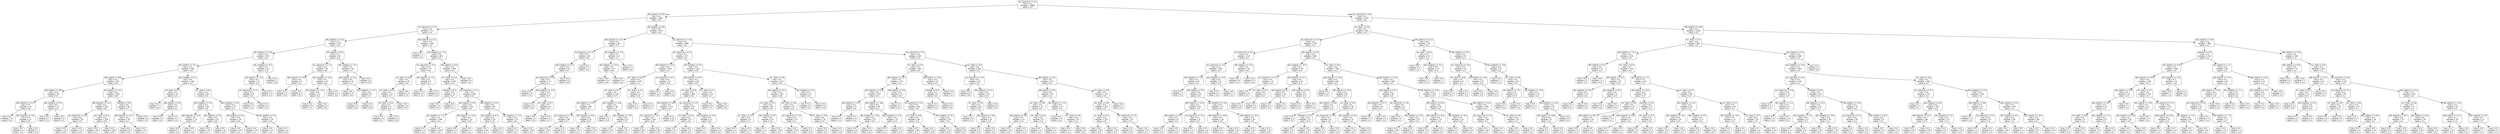digraph Tree {
node [shape=box, style="rounded", color="black", fontname=helvetica] ;
edge [fontname=helvetica] ;
0 [label="$n_{sersic}$ <= 3.1\nmse = 0.1\nsamples = 3088\nvalue = 0.4"] ;
1 [label="$M_{stel}$ <= 9.6\nmse = 0.0\nsamples = 1631\nvalue = 0.6"] ;
0 -> 1 [labeldistance=2.5, labelangle=45, headlabel="True"] ;
2 [label="$n_{sersic}$ <= 1.6\nmse = 0.0\nsamples = 717\nvalue = 0.5"] ;
1 -> 2 ;
3 [label="$M_{halo}$ <= 13.3\nmse = 0.0\nsamples = 457\nvalue = 0.6"] ;
2 -> 3 ;
4 [label="$M_{halo}$ <= 12.8\nmse = 0.0\nsamples = 415\nvalue = 0.6"] ;
3 -> 4 ;
5 [label="$D_{skel}$ <= -0.1\nmse = 0.0\nsamples = 396\nvalue = 0.6"] ;
4 -> 5 ;
6 [label="$M_{stel}$ <= 8.8\nmse = 0.0\nsamples = 287\nvalue = 0.6"] ;
5 -> 6 ;
7 [label="$M_{stel}$ <= 8.8\nmse = 0.0\nsamples = 28\nvalue = 0.5"] ;
6 -> 7 ;
8 [label="$M_{halo}$ <= 11.2\nmse = 0.0\nsamples = 16\nvalue = 0.6"] ;
7 -> 8 ;
9 [label="mse = 0.0\nsamples = 5\nvalue = 0.6"] ;
8 -> 9 ;
10 [label="$D_{node}$ <= -0.2\nmse = 0.0\nsamples = 11\nvalue = 0.5"] ;
8 -> 10 ;
11 [label="mse = 0.0\nsamples = 6\nvalue = 0.6"] ;
10 -> 11 ;
12 [label="mse = 0.0\nsamples = 5\nvalue = 0.4"] ;
10 -> 12 ;
13 [label="$D_{node}$ <= 0.1\nmse = 0.0\nsamples = 12\nvalue = 0.4"] ;
7 -> 13 ;
14 [label="mse = 0.0\nsamples = 7\nvalue = 0.5"] ;
13 -> 14 ;
15 [label="mse = 0.0\nsamples = 5\nvalue = 0.3"] ;
13 -> 15 ;
16 [label="$D_{skel}$ <= -0.2\nmse = 0.0\nsamples = 259\nvalue = 0.6"] ;
6 -> 16 ;
17 [label="$M_{halo}$ <= 11.3\nmse = 0.0\nsamples = 233\nvalue = 0.6"] ;
16 -> 17 ;
18 [label="$n_{sersic}$ <= 0.9\nmse = 0.0\nsamples = 24\nvalue = 0.7"] ;
17 -> 18 ;
19 [label="mse = 0.0\nsamples = 10\nvalue = 0.8"] ;
18 -> 19 ;
20 [label="mse = 0.0\nsamples = 14\nvalue = 0.6"] ;
18 -> 20 ;
21 [label="Inc. (b/a) <= 0.4\nmse = 0.0\nsamples = 209\nvalue = 0.6"] ;
17 -> 21 ;
22 [label="mse = 0.0\nsamples = 40\nvalue = 0.7"] ;
21 -> 22 ;
23 [label="mse = 0.0\nsamples = 169\nvalue = 0.6"] ;
21 -> 23 ;
24 [label="Cen/Sat <= 0.5\nmse = 0.0\nsamples = 26\nvalue = 0.7"] ;
16 -> 24 ;
25 [label="$M_{halo}$ <= 11.3\nmse = 0.0\nsamples = 20\nvalue = 0.7"] ;
24 -> 25 ;
26 [label="mse = 0.0\nsamples = 6\nvalue = 0.8"] ;
25 -> 26 ;
27 [label="mse = 0.0\nsamples = 14\nvalue = 0.7"] ;
25 -> 27 ;
28 [label="mse = 0.0\nsamples = 6\nvalue = 0.5"] ;
24 -> 28 ;
29 [label="$D_{node}$ <= 0.1\nmse = 0.0\nsamples = 109\nvalue = 0.5"] ;
5 -> 29 ;
30 [label="Inc. (b/a) <= 0.7\nmse = 0.0\nsamples = 16\nvalue = 0.4"] ;
29 -> 30 ;
31 [label="mse = 0.0\nsamples = 7\nvalue = 0.6"] ;
30 -> 31 ;
32 [label="$M_{stel}$ <= 9.3\nmse = 0.0\nsamples = 9\nvalue = 0.3"] ;
30 -> 32 ;
33 [label="mse = 0.0\nsamples = 5\nvalue = 0.3"] ;
32 -> 33 ;
34 [label="mse = 0.0\nsamples = 4\nvalue = 0.4"] ;
32 -> 34 ;
35 [label="Inc. (b/a) <= 0.6\nmse = 0.0\nsamples = 93\nvalue = 0.6"] ;
29 -> 35 ;
36 [label="$D_{node}$ <= 0.3\nmse = 0.0\nsamples = 46\nvalue = 0.6"] ;
35 -> 36 ;
37 [label="$M_{halo}$ <= 11.4\nmse = 0.0\nsamples = 14\nvalue = 0.5"] ;
36 -> 37 ;
38 [label="mse = 0.0\nsamples = 7\nvalue = 0.5"] ;
37 -> 38 ;
39 [label="mse = 0.0\nsamples = 7\nvalue = 0.6"] ;
37 -> 39 ;
40 [label="$D_{skel}$ <= 0.4\nmse = 0.0\nsamples = 32\nvalue = 0.6"] ;
36 -> 40 ;
41 [label="mse = 0.0\nsamples = 24\nvalue = 0.7"] ;
40 -> 41 ;
42 [label="mse = 0.0\nsamples = 8\nvalue = 0.5"] ;
40 -> 42 ;
43 [label="$D_{node}$ <= 0.4\nmse = 0.0\nsamples = 47\nvalue = 0.5"] ;
35 -> 43 ;
44 [label="$M_{stel}$ <= 9.2\nmse = 0.0\nsamples = 29\nvalue = 0.6"] ;
43 -> 44 ;
45 [label="mse = 0.0\nsamples = 14\nvalue = 0.5"] ;
44 -> 45 ;
46 [label="mse = 0.0\nsamples = 15\nvalue = 0.7"] ;
44 -> 46 ;
47 [label="$D_{skel}$ <= 0.4\nmse = 0.0\nsamples = 18\nvalue = 0.4"] ;
43 -> 47 ;
48 [label="mse = 0.0\nsamples = 14\nvalue = 0.4"] ;
47 -> 48 ;
49 [label="mse = 0.0\nsamples = 4\nvalue = 0.6"] ;
47 -> 49 ;
50 [label="$D_{node}$ <= -0.1\nmse = 0.0\nsamples = 19\nvalue = 0.5"] ;
4 -> 50 ;
51 [label="$D_{skel}$ <= -0.9\nmse = 0.0\nsamples = 12\nvalue = 0.4"] ;
50 -> 51 ;
52 [label="$n_{sersic}$ <= 1.2\nmse = 0.0\nsamples = 8\nvalue = 0.4"] ;
51 -> 52 ;
53 [label="mse = 0.0\nsamples = 4\nvalue = 0.4"] ;
52 -> 53 ;
54 [label="mse = 0.1\nsamples = 4\nvalue = 0.5"] ;
52 -> 54 ;
55 [label="mse = 0.0\nsamples = 4\nvalue = 0.3"] ;
51 -> 55 ;
56 [label="mse = 0.1\nsamples = 7\nvalue = 0.6"] ;
50 -> 56 ;
57 [label="$M_{stel}$ <= 9.3\nmse = 0.0\nsamples = 42\nvalue = 0.6"] ;
3 -> 57 ;
58 [label="$n_{sersic}$ <= 1.2\nmse = 0.0\nsamples = 24\nvalue = 0.6"] ;
57 -> 58 ;
59 [label="$M_{halo}$ <= 13.9\nmse = 0.0\nsamples = 9\nvalue = 0.5"] ;
58 -> 59 ;
60 [label="mse = 0.0\nsamples = 4\nvalue = 0.6"] ;
59 -> 60 ;
61 [label="mse = 0.0\nsamples = 5\nvalue = 0.4"] ;
59 -> 61 ;
62 [label="$D_{node}$ <= -0.3\nmse = 0.0\nsamples = 15\nvalue = 0.6"] ;
58 -> 62 ;
63 [label="$D_{skel}$ <= -1.0\nmse = 0.0\nsamples = 11\nvalue = 0.6"] ;
62 -> 63 ;
64 [label="mse = 0.0\nsamples = 6\nvalue = 0.7"] ;
63 -> 64 ;
65 [label="mse = 0.0\nsamples = 5\nvalue = 0.6"] ;
63 -> 65 ;
66 [label="mse = 0.0\nsamples = 4\nvalue = 0.6"] ;
62 -> 66 ;
67 [label="$D_{node}$ <= -0.1\nmse = 0.0\nsamples = 18\nvalue = 0.7"] ;
57 -> 67 ;
68 [label="$M_{stel}$ <= 9.4\nmse = 0.0\nsamples = 14\nvalue = 0.7"] ;
67 -> 68 ;
69 [label="mse = 0.0\nsamples = 5\nvalue = 0.8"] ;
68 -> 69 ;
70 [label="$D_{node}$ <= -0.7\nmse = 0.0\nsamples = 9\nvalue = 0.7"] ;
68 -> 70 ;
71 [label="mse = 0.0\nsamples = 4\nvalue = 0.8"] ;
70 -> 71 ;
72 [label="mse = 0.0\nsamples = 5\nvalue = 0.6"] ;
70 -> 72 ;
73 [label="mse = 0.0\nsamples = 4\nvalue = 0.8"] ;
67 -> 73 ;
74 [label="$M_{halo}$ <= 11.2\nmse = 0.0\nsamples = 260\nvalue = 0.5"] ;
2 -> 74 ;
75 [label="mse = 0.1\nsamples = 7\nvalue = 0.7"] ;
74 -> 75 ;
76 [label="$D_{node}$ <= -1.0\nmse = 0.0\nsamples = 253\nvalue = 0.5"] ;
74 -> 76 ;
77 [label="$n_{sersic}$ <= 2.4\nmse = 0.0\nsamples = 27\nvalue = 0.6"] ;
76 -> 77 ;
78 [label="Inc. (b/a) <= 0.8\nmse = 0.0\nsamples = 18\nvalue = 0.6"] ;
77 -> 78 ;
79 [label="Inc. (b/a) <= 0.6\nmse = 0.0\nsamples = 14\nvalue = 0.7"] ;
78 -> 79 ;
80 [label="Inc. (b/a) <= 0.6\nmse = 0.0\nsamples = 9\nvalue = 0.6"] ;
79 -> 80 ;
81 [label="mse = 0.0\nsamples = 5\nvalue = 0.7"] ;
80 -> 81 ;
82 [label="mse = 0.0\nsamples = 4\nvalue = 0.6"] ;
80 -> 82 ;
83 [label="mse = 0.0\nsamples = 5\nvalue = 0.8"] ;
79 -> 83 ;
84 [label="mse = 0.0\nsamples = 4\nvalue = 0.5"] ;
78 -> 84 ;
85 [label="$D_{skel}$ <= -1.5\nmse = 0.0\nsamples = 9\nvalue = 0.5"] ;
77 -> 85 ;
86 [label="mse = 0.0\nsamples = 4\nvalue = 0.4"] ;
85 -> 86 ;
87 [label="mse = 0.0\nsamples = 5\nvalue = 0.5"] ;
85 -> 87 ;
88 [label="$M_{stel}$ <= 9.6\nmse = 0.0\nsamples = 226\nvalue = 0.4"] ;
76 -> 88 ;
89 [label="Inc. (b/a) <= 0.4\nmse = 0.0\nsamples = 220\nvalue = 0.4"] ;
88 -> 89 ;
90 [label="Cen/Sat <= 0.5\nmse = 0.0\nsamples = 12\nvalue = 0.7"] ;
89 -> 90 ;
91 [label="mse = 0.0\nsamples = 5\nvalue = 0.6"] ;
90 -> 91 ;
92 [label="mse = 0.0\nsamples = 7\nvalue = 0.7"] ;
90 -> 92 ;
93 [label="$n_{sersic}$ <= 2.1\nmse = 0.0\nsamples = 208\nvalue = 0.4"] ;
89 -> 93 ;
94 [label="$M_{stel}$ <= 9.5\nmse = 0.0\nsamples = 121\nvalue = 0.5"] ;
93 -> 94 ;
95 [label="$D_{skel}$ <= -1.3\nmse = 0.0\nsamples = 108\nvalue = 0.4"] ;
94 -> 95 ;
96 [label="mse = 0.1\nsamples = 5\nvalue = 0.3"] ;
95 -> 96 ;
97 [label="mse = 0.0\nsamples = 103\nvalue = 0.5"] ;
95 -> 97 ;
98 [label="$M_{halo}$ <= 11.6\nmse = 0.0\nsamples = 13\nvalue = 0.6"] ;
94 -> 98 ;
99 [label="mse = 0.0\nsamples = 6\nvalue = 0.7"] ;
98 -> 99 ;
100 [label="mse = 0.0\nsamples = 7\nvalue = 0.5"] ;
98 -> 100 ;
101 [label="$M_{halo}$ <= 12.7\nmse = 0.0\nsamples = 87\nvalue = 0.4"] ;
93 -> 101 ;
102 [label="$D_{skel}$ <= 0.1\nmse = 0.0\nsamples = 53\nvalue = 0.4"] ;
101 -> 102 ;
103 [label="mse = 0.0\nsamples = 46\nvalue = 0.3"] ;
102 -> 103 ;
104 [label="mse = 0.0\nsamples = 7\nvalue = 0.5"] ;
102 -> 104 ;
105 [label="$D_{skel}$ <= -1.2\nmse = 0.0\nsamples = 34\nvalue = 0.4"] ;
101 -> 105 ;
106 [label="mse = 0.0\nsamples = 4\nvalue = 0.3"] ;
105 -> 106 ;
107 [label="mse = 0.0\nsamples = 30\nvalue = 0.5"] ;
105 -> 107 ;
108 [label="mse = 0.0\nsamples = 6\nvalue = 0.3"] ;
88 -> 108 ;
109 [label="$M_{stel}$ <= 9.6\nmse = 0.0\nsamples = 914\nvalue = 0.6"] ;
1 -> 109 ;
110 [label="$M_{halo}$ <= 12.4\nmse = 0.0\nsamples = 46\nvalue = 0.7"] ;
109 -> 110 ;
111 [label="$n_{sersic}$ <= 1.5\nmse = 0.0\nsamples = 29\nvalue = 0.6"] ;
110 -> 111 ;
112 [label="$D_{node}$ <= 0.3\nmse = 0.0\nsamples = 22\nvalue = 0.7"] ;
111 -> 112 ;
113 [label="$n_{sersic}$ <= 0.9\nmse = 0.0\nsamples = 17\nvalue = 0.7"] ;
112 -> 113 ;
114 [label="mse = 0.0\nsamples = 4\nvalue = 0.4"] ;
113 -> 114 ;
115 [label="$D_{node}$ <= -0.3\nmse = 0.0\nsamples = 13\nvalue = 0.7"] ;
113 -> 115 ;
116 [label="mse = 0.0\nsamples = 4\nvalue = 0.6"] ;
115 -> 116 ;
117 [label="Inc. (b/a) <= 0.7\nmse = 0.0\nsamples = 9\nvalue = 0.7"] ;
115 -> 117 ;
118 [label="mse = 0.0\nsamples = 4\nvalue = 0.8"] ;
117 -> 118 ;
119 [label="mse = 0.0\nsamples = 5\nvalue = 0.7"] ;
117 -> 119 ;
120 [label="mse = 0.0\nsamples = 5\nvalue = 0.8"] ;
112 -> 120 ;
121 [label="mse = 0.0\nsamples = 7\nvalue = 0.5"] ;
111 -> 121 ;
122 [label="$D_{node}$ <= -0.4\nmse = 0.0\nsamples = 17\nvalue = 0.7"] ;
110 -> 122 ;
123 [label="$M_{halo}$ <= 13.4\nmse = 0.0\nsamples = 10\nvalue = 0.8"] ;
122 -> 123 ;
124 [label="mse = 0.0\nsamples = 6\nvalue = 0.8"] ;
123 -> 124 ;
125 [label="mse = 0.0\nsamples = 4\nvalue = 0.8"] ;
123 -> 125 ;
126 [label="mse = 0.1\nsamples = 7\nvalue = 0.6"] ;
122 -> 126 ;
127 [label="$n_{sersic}$ <= 1.8\nmse = 0.0\nsamples = 868\nvalue = 0.6"] ;
109 -> 127 ;
128 [label="$n_{sersic}$ <= 1.0\nmse = 0.0\nsamples = 477\nvalue = 0.6"] ;
127 -> 128 ;
129 [label="$M_{halo}$ <= 13.4\nmse = 0.0\nsamples = 145\nvalue = 0.7"] ;
128 -> 129 ;
130 [label="Inc. (b/a) <= 0.9\nmse = 0.0\nsamples = 134\nvalue = 0.7"] ;
129 -> 130 ;
131 [label="Inc. (b/a) <= 0.7\nmse = 0.0\nsamples = 125\nvalue = 0.7"] ;
130 -> 131 ;
132 [label="$D_{skel}$ <= -0.2\nmse = 0.0\nsamples = 89\nvalue = 0.7"] ;
131 -> 132 ;
133 [label="$n_{sersic}$ <= 1.0\nmse = 0.0\nsamples = 58\nvalue = 0.7"] ;
132 -> 133 ;
134 [label="mse = 0.0\nsamples = 54\nvalue = 0.7"] ;
133 -> 134 ;
135 [label="mse = 0.0\nsamples = 4\nvalue = 0.6"] ;
133 -> 135 ;
136 [label="$D_{node}$ <= 0.2\nmse = 0.0\nsamples = 31\nvalue = 0.6"] ;
132 -> 136 ;
137 [label="mse = 0.0\nsamples = 11\nvalue = 0.5"] ;
136 -> 137 ;
138 [label="mse = 0.0\nsamples = 20\nvalue = 0.7"] ;
136 -> 138 ;
139 [label="$D_{node}$ <= -0.8\nmse = 0.0\nsamples = 36\nvalue = 0.7"] ;
131 -> 139 ;
140 [label="mse = 0.0\nsamples = 5\nvalue = 0.9"] ;
139 -> 140 ;
141 [label="$D_{node}$ <= -0.0\nmse = 0.0\nsamples = 31\nvalue = 0.7"] ;
139 -> 141 ;
142 [label="mse = 0.0\nsamples = 10\nvalue = 0.7"] ;
141 -> 142 ;
143 [label="mse = 0.0\nsamples = 21\nvalue = 0.7"] ;
141 -> 143 ;
144 [label="Inc. (b/a) <= 1.0\nmse = 0.0\nsamples = 9\nvalue = 0.5"] ;
130 -> 144 ;
145 [label="mse = 0.0\nsamples = 5\nvalue = 0.4"] ;
144 -> 145 ;
146 [label="mse = 0.0\nsamples = 4\nvalue = 0.7"] ;
144 -> 146 ;
147 [label="$n_{sersic}$ <= 0.7\nmse = 0.0\nsamples = 11\nvalue = 0.8"] ;
129 -> 147 ;
148 [label="mse = 0.0\nsamples = 4\nvalue = 0.9"] ;
147 -> 148 ;
149 [label="mse = 0.0\nsamples = 7\nvalue = 0.8"] ;
147 -> 149 ;
150 [label="$D_{node}$ <= 0.2\nmse = 0.0\nsamples = 332\nvalue = 0.6"] ;
128 -> 150 ;
151 [label="$M_{stel}$ <= 10.7\nmse = 0.0\nsamples = 215\nvalue = 0.6"] ;
150 -> 151 ;
152 [label="Inc. (b/a) <= 0.8\nmse = 0.0\nsamples = 205\nvalue = 0.6"] ;
151 -> 152 ;
153 [label="$M_{halo}$ <= 14.0\nmse = 0.0\nsamples = 173\nvalue = 0.6"] ;
152 -> 153 ;
154 [label="$n_{sersic}$ <= 1.5\nmse = 0.0\nsamples = 163\nvalue = 0.6"] ;
153 -> 154 ;
155 [label="mse = 0.0\nsamples = 98\nvalue = 0.6"] ;
154 -> 155 ;
156 [label="mse = 0.0\nsamples = 65\nvalue = 0.6"] ;
154 -> 156 ;
157 [label="mse = 0.0\nsamples = 10\nvalue = 0.8"] ;
153 -> 157 ;
158 [label="$n_{sersic}$ <= 1.5\nmse = 0.0\nsamples = 32\nvalue = 0.5"] ;
152 -> 158 ;
159 [label="Inc. (b/a) <= 0.9\nmse = 0.0\nsamples = 21\nvalue = 0.5"] ;
158 -> 159 ;
160 [label="mse = 0.0\nsamples = 17\nvalue = 0.5"] ;
159 -> 160 ;
161 [label="mse = 0.0\nsamples = 4\nvalue = 0.4"] ;
159 -> 161 ;
162 [label="$D_{node}$ <= -0.0\nmse = 0.0\nsamples = 11\nvalue = 0.6"] ;
158 -> 162 ;
163 [label="mse = 0.0\nsamples = 7\nvalue = 0.5"] ;
162 -> 163 ;
164 [label="mse = 0.0\nsamples = 4\nvalue = 0.8"] ;
162 -> 164 ;
165 [label="Inc. (b/a) <= 0.7\nmse = 0.0\nsamples = 10\nvalue = 0.7"] ;
151 -> 165 ;
166 [label="mse = 0.0\nsamples = 6\nvalue = 0.7"] ;
165 -> 166 ;
167 [label="mse = 0.0\nsamples = 4\nvalue = 0.8"] ;
165 -> 167 ;
168 [label="Inc. (b/a) <= 0.9\nmse = 0.0\nsamples = 117\nvalue = 0.6"] ;
150 -> 168 ;
169 [label="$M_{stel}$ <= 10.1\nmse = 0.0\nsamples = 107\nvalue = 0.6"] ;
168 -> 169 ;
170 [label="Inc. (b/a) <= 0.3\nmse = 0.0\nsamples = 60\nvalue = 0.6"] ;
169 -> 170 ;
171 [label="Inc. (b/a) <= 0.3\nmse = 0.0\nsamples = 8\nvalue = 0.7"] ;
170 -> 171 ;
172 [label="mse = 0.0\nsamples = 4\nvalue = 0.7"] ;
171 -> 172 ;
173 [label="mse = 0.0\nsamples = 4\nvalue = 0.7"] ;
171 -> 173 ;
174 [label="$M_{stel}$ <= 9.7\nmse = 0.0\nsamples = 52\nvalue = 0.5"] ;
170 -> 174 ;
175 [label="mse = 0.0\nsamples = 4\nvalue = 0.7"] ;
174 -> 175 ;
176 [label="mse = 0.0\nsamples = 48\nvalue = 0.5"] ;
174 -> 176 ;
177 [label="Inc. (b/a) <= 0.8\nmse = 0.0\nsamples = 47\nvalue = 0.6"] ;
169 -> 177 ;
178 [label="$n_{sersic}$ <= 1.6\nmse = 0.0\nsamples = 37\nvalue = 0.7"] ;
177 -> 178 ;
179 [label="mse = 0.0\nsamples = 33\nvalue = 0.7"] ;
178 -> 179 ;
180 [label="mse = 0.0\nsamples = 4\nvalue = 0.5"] ;
178 -> 180 ;
181 [label="Inc. (b/a) <= 0.9\nmse = 0.0\nsamples = 10\nvalue = 0.5"] ;
177 -> 181 ;
182 [label="mse = 0.0\nsamples = 4\nvalue = 0.5"] ;
181 -> 182 ;
183 [label="mse = 0.0\nsamples = 6\nvalue = 0.6"] ;
181 -> 183 ;
184 [label="$D_{node}$ <= 0.3\nmse = 0.0\nsamples = 10\nvalue = 0.4"] ;
168 -> 184 ;
185 [label="mse = 0.0\nsamples = 4\nvalue = 0.3"] ;
184 -> 185 ;
186 [label="mse = 0.0\nsamples = 6\nvalue = 0.4"] ;
184 -> 186 ;
187 [label="$n_{sersic}$ <= 2.3\nmse = 0.0\nsamples = 391\nvalue = 0.5"] ;
127 -> 187 ;
188 [label="Inc. (b/a) <= 0.9\nmse = 0.0\nsamples = 187\nvalue = 0.5"] ;
187 -> 188 ;
189 [label="$M_{halo}$ <= 12.7\nmse = 0.0\nsamples = 172\nvalue = 0.5"] ;
188 -> 189 ;
190 [label="$M_{halo}$ <= 11.8\nmse = 0.0\nsamples = 102\nvalue = 0.5"] ;
189 -> 190 ;
191 [label="$D_{skel}$ <= -0.3\nmse = 0.0\nsamples = 8\nvalue = 0.4"] ;
190 -> 191 ;
192 [label="mse = 0.0\nsamples = 4\nvalue = 0.4"] ;
191 -> 192 ;
193 [label="mse = 0.0\nsamples = 4\nvalue = 0.4"] ;
191 -> 193 ;
194 [label="$D_{skel}$ <= -0.8\nmse = 0.0\nsamples = 94\nvalue = 0.5"] ;
190 -> 194 ;
195 [label="$D_{node}$ <= -0.6\nmse = 0.0\nsamples = 15\nvalue = 0.6"] ;
194 -> 195 ;
196 [label="mse = 0.0\nsamples = 6\nvalue = 0.6"] ;
195 -> 196 ;
197 [label="mse = 0.0\nsamples = 9\nvalue = 0.6"] ;
195 -> 197 ;
198 [label="$D_{node}$ <= -0.4\nmse = 0.0\nsamples = 79\nvalue = 0.5"] ;
194 -> 198 ;
199 [label="mse = 0.5\nsamples = 4\nvalue = 0.2"] ;
198 -> 199 ;
200 [label="mse = 0.0\nsamples = 75\nvalue = 0.5"] ;
198 -> 200 ;
201 [label="$M_{stel}$ <= 9.8\nmse = 0.0\nsamples = 70\nvalue = 0.6"] ;
189 -> 201 ;
202 [label="mse = 0.1\nsamples = 4\nvalue = 0.4"] ;
201 -> 202 ;
203 [label="$n_{sersic}$ <= 2.2\nmse = 0.0\nsamples = 66\nvalue = 0.6"] ;
201 -> 203 ;
204 [label="Inc. (b/a) <= 0.8\nmse = 0.0\nsamples = 48\nvalue = 0.6"] ;
203 -> 204 ;
205 [label="mse = 0.0\nsamples = 38\nvalue = 0.7"] ;
204 -> 205 ;
206 [label="mse = 0.0\nsamples = 10\nvalue = 0.6"] ;
204 -> 206 ;
207 [label="$D_{node}$ <= 0.1\nmse = 0.0\nsamples = 18\nvalue = 0.5"] ;
203 -> 207 ;
208 [label="mse = 0.0\nsamples = 10\nvalue = 0.6"] ;
207 -> 208 ;
209 [label="mse = 0.0\nsamples = 8\nvalue = 0.5"] ;
207 -> 209 ;
210 [label="$M_{stel}$ <= 10.2\nmse = 0.0\nsamples = 15\nvalue = 0.4"] ;
188 -> 210 ;
211 [label="Cen/Sat <= 0.5\nmse = 0.0\nsamples = 8\nvalue = 0.4"] ;
210 -> 211 ;
212 [label="mse = 0.0\nsamples = 4\nvalue = 0.3"] ;
211 -> 212 ;
213 [label="mse = 0.0\nsamples = 4\nvalue = 0.5"] ;
211 -> 213 ;
214 [label="mse = 0.0\nsamples = 7\nvalue = 0.3"] ;
210 -> 214 ;
215 [label="Inc. (b/a) <= 0.5\nmse = 0.0\nsamples = 204\nvalue = 0.5"] ;
187 -> 215 ;
216 [label="$n_{sersic}$ <= 2.5\nmse = 0.0\nsamples = 32\nvalue = 0.5"] ;
215 -> 216 ;
217 [label="mse = 0.0\nsamples = 6\nvalue = 0.6"] ;
216 -> 217 ;
218 [label="$D_{node}$ <= 0.3\nmse = 0.0\nsamples = 26\nvalue = 0.5"] ;
216 -> 218 ;
219 [label="Inc. (b/a) <= 0.5\nmse = 0.0\nsamples = 20\nvalue = 0.5"] ;
218 -> 219 ;
220 [label="mse = 0.0\nsamples = 6\nvalue = 0.5"] ;
219 -> 220 ;
221 [label="$D_{skel}$ <= -0.8\nmse = 0.0\nsamples = 14\nvalue = 0.5"] ;
219 -> 221 ;
222 [label="mse = 0.0\nsamples = 9\nvalue = 0.5"] ;
221 -> 222 ;
223 [label="mse = 0.0\nsamples = 5\nvalue = 0.5"] ;
221 -> 223 ;
224 [label="mse = 0.0\nsamples = 6\nvalue = 0.5"] ;
218 -> 224 ;
225 [label="$M_{stel}$ <= 10.1\nmse = 0.0\nsamples = 172\nvalue = 0.4"] ;
215 -> 225 ;
226 [label="$M_{stel}$ <= 9.9\nmse = 0.0\nsamples = 45\nvalue = 0.4"] ;
225 -> 226 ;
227 [label="Inc. (b/a) <= 0.8\nmse = 0.0\nsamples = 31\nvalue = 0.4"] ;
226 -> 227 ;
228 [label="$D_{skel}$ <= 0.0\nmse = 0.0\nsamples = 23\nvalue = 0.4"] ;
227 -> 228 ;
229 [label="mse = 0.0\nsamples = 19\nvalue = 0.4"] ;
228 -> 229 ;
230 [label="mse = 0.0\nsamples = 4\nvalue = 0.3"] ;
228 -> 230 ;
231 [label="Inc. (b/a) <= 0.9\nmse = 0.0\nsamples = 8\nvalue = 0.5"] ;
227 -> 231 ;
232 [label="mse = 0.0\nsamples = 4\nvalue = 0.5"] ;
231 -> 232 ;
233 [label="mse = 0.0\nsamples = 4\nvalue = 0.5"] ;
231 -> 233 ;
234 [label="$D_{skel}$ <= -1.0\nmse = 0.0\nsamples = 14\nvalue = 0.3"] ;
226 -> 234 ;
235 [label="mse = 0.0\nsamples = 4\nvalue = 0.4"] ;
234 -> 235 ;
236 [label="Inc. (b/a) <= 0.6\nmse = 0.0\nsamples = 10\nvalue = 0.3"] ;
234 -> 236 ;
237 [label="mse = 0.0\nsamples = 4\nvalue = 0.3"] ;
236 -> 237 ;
238 [label="mse = 0.0\nsamples = 6\nvalue = 0.3"] ;
236 -> 238 ;
239 [label="Inc. (b/a) <= 0.9\nmse = 0.0\nsamples = 127\nvalue = 0.5"] ;
225 -> 239 ;
240 [label="Inc. (b/a) <= 0.9\nmse = 0.0\nsamples = 120\nvalue = 0.5"] ;
239 -> 240 ;
241 [label="Inc. (b/a) <= 0.7\nmse = 0.0\nsamples = 101\nvalue = 0.5"] ;
240 -> 241 ;
242 [label="mse = 0.0\nsamples = 56\nvalue = 0.5"] ;
241 -> 242 ;
243 [label="mse = 0.0\nsamples = 45\nvalue = 0.4"] ;
241 -> 243 ;
244 [label="$n_{sersic}$ <= 2.5\nmse = 0.0\nsamples = 19\nvalue = 0.5"] ;
240 -> 244 ;
245 [label="mse = 0.0\nsamples = 6\nvalue = 0.6"] ;
244 -> 245 ;
246 [label="mse = 0.0\nsamples = 13\nvalue = 0.5"] ;
244 -> 246 ;
247 [label="mse = 0.0\nsamples = 7\nvalue = 0.3"] ;
239 -> 247 ;
248 [label="$n_{sersic}$ <= 4.5\nmse = 0.0\nsamples = 1457\nvalue = 0.3"] ;
0 -> 248 [labeldistance=2.5, labelangle=-45, headlabel="False"] ;
249 [label="Inc. (b/a) <= 0.9\nmse = 0.0\nsamples = 454\nvalue = 0.4"] ;
248 -> 249 ;
250 [label="$n_{sersic}$ <= 3.5\nmse = 0.0\nsamples = 378\nvalue = 0.4"] ;
249 -> 250 ;
251 [label="$n_{sersic}$ <= 3.5\nmse = 0.0\nsamples = 115\nvalue = 0.4"] ;
250 -> 251 ;
252 [label="$n_{sersic}$ <= 3.4\nmse = 0.0\nsamples = 105\nvalue = 0.4"] ;
251 -> 252 ;
253 [label="$D_{node}$ <= -1.2\nmse = 0.0\nsamples = 94\nvalue = 0.4"] ;
252 -> 253 ;
254 [label="mse = 0.0\nsamples = 7\nvalue = 0.3"] ;
253 -> 254 ;
255 [label="$M_{stel}$ <= 9.5\nmse = 0.0\nsamples = 87\nvalue = 0.4"] ;
253 -> 255 ;
256 [label="$M_{halo}$ <= 11.6\nmse = 0.0\nsamples = 16\nvalue = 0.5"] ;
255 -> 256 ;
257 [label="$M_{stel}$ <= 9.2\nmse = 0.0\nsamples = 8\nvalue = 0.5"] ;
256 -> 257 ;
258 [label="mse = 0.0\nsamples = 4\nvalue = 0.4"] ;
257 -> 258 ;
259 [label="mse = 0.0\nsamples = 4\nvalue = 0.5"] ;
257 -> 259 ;
260 [label="$n_{sersic}$ <= 3.3\nmse = 0.0\nsamples = 8\nvalue = 0.5"] ;
256 -> 260 ;
261 [label="mse = 0.0\nsamples = 4\nvalue = 0.5"] ;
260 -> 261 ;
262 [label="mse = 0.0\nsamples = 4\nvalue = 0.6"] ;
260 -> 262 ;
263 [label="$D_{node}$ <= -0.6\nmse = 0.0\nsamples = 71\nvalue = 0.4"] ;
255 -> 263 ;
264 [label="$M_{halo}$ <= 13.0\nmse = 0.0\nsamples = 16\nvalue = 0.5"] ;
263 -> 264 ;
265 [label="mse = 0.0\nsamples = 6\nvalue = 0.4"] ;
264 -> 265 ;
266 [label="mse = 0.0\nsamples = 10\nvalue = 0.5"] ;
264 -> 266 ;
267 [label="$M_{halo}$ <= 12.4\nmse = 0.0\nsamples = 55\nvalue = 0.4"] ;
263 -> 267 ;
268 [label="mse = 0.0\nsamples = 24\nvalue = 0.3"] ;
267 -> 268 ;
269 [label="mse = 0.0\nsamples = 31\nvalue = 0.4"] ;
267 -> 269 ;
270 [label="$D_{node}$ <= -0.3\nmse = 0.0\nsamples = 11\nvalue = 0.3"] ;
252 -> 270 ;
271 [label="mse = 0.0\nsamples = 4\nvalue = 0.4"] ;
270 -> 271 ;
272 [label="mse = 0.0\nsamples = 7\nvalue = 0.3"] ;
270 -> 272 ;
273 [label="$M_{halo}$ <= 12.4\nmse = 0.0\nsamples = 10\nvalue = 0.5"] ;
251 -> 273 ;
274 [label="mse = 0.0\nsamples = 6\nvalue = 0.5"] ;
273 -> 274 ;
275 [label="mse = 0.0\nsamples = 4\nvalue = 0.6"] ;
273 -> 275 ;
276 [label="$M_{stel}$ <= 9.6\nmse = 0.0\nsamples = 263\nvalue = 0.4"] ;
250 -> 276 ;
277 [label="$D_{node}$ <= -0.5\nmse = 0.0\nsamples = 34\nvalue = 0.5"] ;
276 -> 277 ;
278 [label="$n_{sersic}$ <= 3.7\nmse = 0.0\nsamples = 13\nvalue = 0.6"] ;
277 -> 278 ;
279 [label="mse = 0.0\nsamples = 4\nvalue = 0.5"] ;
278 -> 279 ;
280 [label="Inc. (b/a) <= 0.7\nmse = 0.0\nsamples = 9\nvalue = 0.7"] ;
278 -> 280 ;
281 [label="mse = 0.0\nsamples = 4\nvalue = 0.8"] ;
280 -> 281 ;
282 [label="mse = 0.0\nsamples = 5\nvalue = 0.5"] ;
280 -> 282 ;
283 [label="$M_{halo}$ <= 11.7\nmse = 0.0\nsamples = 21\nvalue = 0.4"] ;
277 -> 283 ;
284 [label="$M_{stel}$ <= 9.1\nmse = 0.0\nsamples = 10\nvalue = 0.3"] ;
283 -> 284 ;
285 [label="mse = 0.0\nsamples = 5\nvalue = 0.3"] ;
284 -> 285 ;
286 [label="mse = 0.0\nsamples = 5\nvalue = 0.4"] ;
284 -> 286 ;
287 [label="$M_{stel}$ <= 9.3\nmse = 0.0\nsamples = 11\nvalue = 0.5"] ;
283 -> 287 ;
288 [label="mse = 0.0\nsamples = 4\nvalue = 0.5"] ;
287 -> 288 ;
289 [label="mse = 0.0\nsamples = 7\nvalue = 0.5"] ;
287 -> 289 ;
290 [label="Inc. (b/a) <= 0.6\nmse = 0.0\nsamples = 229\nvalue = 0.3"] ;
276 -> 290 ;
291 [label="$M_{halo}$ <= 11.9\nmse = 0.0\nsamples = 60\nvalue = 0.4"] ;
290 -> 291 ;
292 [label="mse = 0.0\nsamples = 4\nvalue = 0.5"] ;
291 -> 292 ;
293 [label="$M_{stel}$ <= 10.3\nmse = 0.0\nsamples = 56\nvalue = 0.4"] ;
291 -> 293 ;
294 [label="$M_{stel}$ <= 9.8\nmse = 0.0\nsamples = 27\nvalue = 0.4"] ;
293 -> 294 ;
295 [label="mse = 0.0\nsamples = 6\nvalue = 0.3"] ;
294 -> 295 ;
296 [label="Cen/Sat <= 0.5\nmse = 0.0\nsamples = 21\nvalue = 0.4"] ;
294 -> 296 ;
297 [label="mse = 0.0\nsamples = 11\nvalue = 0.4"] ;
296 -> 297 ;
298 [label="mse = 0.0\nsamples = 10\nvalue = 0.4"] ;
296 -> 298 ;
299 [label="Inc. (b/a) <= 0.5\nmse = 0.0\nsamples = 29\nvalue = 0.4"] ;
293 -> 299 ;
300 [label="$n_{sersic}$ <= 3.9\nmse = 0.0\nsamples = 8\nvalue = 0.5"] ;
299 -> 300 ;
301 [label="mse = 0.0\nsamples = 4\nvalue = 0.5"] ;
300 -> 301 ;
302 [label="mse = 0.0\nsamples = 4\nvalue = 0.5"] ;
300 -> 302 ;
303 [label="$D_{node}$ <= 0.0\nmse = 0.0\nsamples = 21\nvalue = 0.4"] ;
299 -> 303 ;
304 [label="mse = 0.0\nsamples = 13\nvalue = 0.4"] ;
303 -> 304 ;
305 [label="mse = 0.0\nsamples = 8\nvalue = 0.4"] ;
303 -> 305 ;
306 [label="$M_{halo}$ <= 12.0\nmse = 0.0\nsamples = 169\nvalue = 0.3"] ;
290 -> 306 ;
307 [label="$M_{stel}$ <= 9.7\nmse = 0.0\nsamples = 35\nvalue = 0.3"] ;
306 -> 307 ;
308 [label="$M_{halo}$ <= 11.7\nmse = 0.0\nsamples = 8\nvalue = 0.2"] ;
307 -> 308 ;
309 [label="mse = 0.0\nsamples = 4\nvalue = 0.2"] ;
308 -> 309 ;
310 [label="mse = 0.0\nsamples = 4\nvalue = 0.2"] ;
308 -> 310 ;
311 [label="$n_{sersic}$ <= 3.6\nmse = 0.0\nsamples = 27\nvalue = 0.3"] ;
307 -> 311 ;
312 [label="mse = 0.0\nsamples = 4\nvalue = 0.2"] ;
311 -> 312 ;
313 [label="$D_{skel}$ <= -0.0\nmse = 0.0\nsamples = 23\nvalue = 0.3"] ;
311 -> 313 ;
314 [label="mse = 0.0\nsamples = 18\nvalue = 0.3"] ;
313 -> 314 ;
315 [label="mse = 0.0\nsamples = 5\nvalue = 0.4"] ;
313 -> 315 ;
316 [label="$M_{halo}$ <= 12.5\nmse = 0.0\nsamples = 134\nvalue = 0.3"] ;
306 -> 316 ;
317 [label="$M_{stel}$ <= 10.2\nmse = 0.0\nsamples = 25\nvalue = 0.4"] ;
316 -> 317 ;
318 [label="$M_{stel}$ <= 10.2\nmse = 0.0\nsamples = 13\nvalue = 0.4"] ;
317 -> 318 ;
319 [label="mse = 0.0\nsamples = 8\nvalue = 0.4"] ;
318 -> 319 ;
320 [label="mse = 0.0\nsamples = 5\nvalue = 0.3"] ;
318 -> 320 ;
321 [label="$D_{node}$ <= -0.1\nmse = 0.0\nsamples = 12\nvalue = 0.5"] ;
317 -> 321 ;
322 [label="mse = 0.0\nsamples = 4\nvalue = 0.5"] ;
321 -> 322 ;
323 [label="mse = 0.0\nsamples = 8\nvalue = 0.4"] ;
321 -> 323 ;
324 [label="$M_{stel}$ <= 11.0\nmse = 0.0\nsamples = 109\nvalue = 0.3"] ;
316 -> 324 ;
325 [label="$n_{sersic}$ <= 4.5\nmse = 0.0\nsamples = 99\nvalue = 0.3"] ;
324 -> 325 ;
326 [label="mse = 0.0\nsamples = 92\nvalue = 0.3"] ;
325 -> 326 ;
327 [label="mse = 0.0\nsamples = 7\nvalue = 0.4"] ;
325 -> 327 ;
328 [label="Inc. (b/a) <= 0.8\nmse = 0.0\nsamples = 10\nvalue = 0.2"] ;
324 -> 328 ;
329 [label="mse = 0.0\nsamples = 6\nvalue = 0.3"] ;
328 -> 329 ;
330 [label="mse = 0.0\nsamples = 4\nvalue = 0.1"] ;
328 -> 330 ;
331 [label="$M_{halo}$ <= 12.1\nmse = 0.0\nsamples = 76\nvalue = 0.2"] ;
249 -> 331 ;
332 [label="Inc. (b/a) <= 0.9\nmse = 0.0\nsamples = 19\nvalue = 0.2"] ;
331 -> 332 ;
333 [label="mse = 0.0\nsamples = 5\nvalue = 0.2"] ;
332 -> 333 ;
334 [label="$D_{node}$ <= -0.1\nmse = 0.0\nsamples = 14\nvalue = 0.2"] ;
332 -> 334 ;
335 [label="mse = 0.0\nsamples = 7\nvalue = 0.2"] ;
334 -> 335 ;
336 [label="mse = 0.0\nsamples = 7\nvalue = 0.1"] ;
334 -> 336 ;
337 [label="$M_{stel}$ <= 10.3\nmse = 0.0\nsamples = 57\nvalue = 0.3"] ;
331 -> 337 ;
338 [label="$n_{sersic}$ <= 3.6\nmse = 0.0\nsamples = 20\nvalue = 0.3"] ;
337 -> 338 ;
339 [label="Inc. (b/a) <= 0.9\nmse = 0.0\nsamples = 8\nvalue = 0.2"] ;
338 -> 339 ;
340 [label="mse = 0.0\nsamples = 4\nvalue = 0.2"] ;
339 -> 340 ;
341 [label="mse = 0.0\nsamples = 4\nvalue = 0.2"] ;
339 -> 341 ;
342 [label="$D_{skel}$ <= -0.4\nmse = 0.0\nsamples = 12\nvalue = 0.4"] ;
338 -> 342 ;
343 [label="mse = 0.0\nsamples = 6\nvalue = 0.5"] ;
342 -> 343 ;
344 [label="mse = 0.0\nsamples = 6\nvalue = 0.3"] ;
342 -> 344 ;
345 [label="$D_{node}$ <= -0.8\nmse = 0.0\nsamples = 37\nvalue = 0.2"] ;
337 -> 345 ;
346 [label="mse = 0.0\nsamples = 7\nvalue = 0.1"] ;
345 -> 346 ;
347 [label="Inc. (b/a) <= 0.9\nmse = 0.0\nsamples = 30\nvalue = 0.2"] ;
345 -> 347 ;
348 [label="$D_{skel}$ <= -0.1\nmse = 0.0\nsamples = 11\nvalue = 0.3"] ;
347 -> 348 ;
349 [label="mse = 0.0\nsamples = 7\nvalue = 0.3"] ;
348 -> 349 ;
350 [label="mse = 0.0\nsamples = 4\nvalue = 0.2"] ;
348 -> 350 ;
351 [label="$D_{node}$ <= -0.4\nmse = 0.0\nsamples = 19\nvalue = 0.2"] ;
347 -> 351 ;
352 [label="mse = 0.0\nsamples = 4\nvalue = 0.3"] ;
351 -> 352 ;
353 [label="$M_{halo}$ <= 13.3\nmse = 0.0\nsamples = 15\nvalue = 0.2"] ;
351 -> 353 ;
354 [label="$M_{stel}$ <= 10.6\nmse = 0.0\nsamples = 9\nvalue = 0.2"] ;
353 -> 354 ;
355 [label="mse = 0.0\nsamples = 5\nvalue = 0.1"] ;
354 -> 355 ;
356 [label="mse = 0.0\nsamples = 4\nvalue = 0.2"] ;
354 -> 356 ;
357 [label="mse = 0.0\nsamples = 6\nvalue = 0.1"] ;
353 -> 357 ;
358 [label="$M_{stel}$ <= 10.8\nmse = 0.0\nsamples = 1003\nvalue = 0.2"] ;
248 -> 358 ;
359 [label="Inc. (b/a) <= 0.7\nmse = 0.0\nsamples = 622\nvalue = 0.3"] ;
358 -> 359 ;
360 [label="$M_{halo}$ <= 11.7\nmse = 0.0\nsamples = 154\nvalue = 0.4"] ;
359 -> 360 ;
361 [label="$M_{stel}$ <= 9.2\nmse = 0.0\nsamples = 10\nvalue = 0.6"] ;
360 -> 361 ;
362 [label="mse = 0.0\nsamples = 5\nvalue = 0.7"] ;
361 -> 362 ;
363 [label="mse = 0.0\nsamples = 5\nvalue = 0.5"] ;
361 -> 363 ;
364 [label="Inc. (b/a) <= 0.5\nmse = 0.0\nsamples = 144\nvalue = 0.4"] ;
360 -> 364 ;
365 [label="$M_{stel}$ <= 10.5\nmse = 0.0\nsamples = 22\nvalue = 0.5"] ;
364 -> 365 ;
366 [label="$D_{node}$ <= 0.0\nmse = 0.0\nsamples = 13\nvalue = 0.4"] ;
365 -> 366 ;
367 [label="mse = 0.0\nsamples = 7\nvalue = 0.5"] ;
366 -> 367 ;
368 [label="mse = 0.0\nsamples = 6\nvalue = 0.3"] ;
366 -> 368 ;
369 [label="$D_{node}$ <= 0.0\nmse = 0.0\nsamples = 9\nvalue = 0.5"] ;
365 -> 369 ;
370 [label="mse = 0.0\nsamples = 5\nvalue = 0.6"] ;
369 -> 370 ;
371 [label="mse = 0.0\nsamples = 4\nvalue = 0.5"] ;
369 -> 371 ;
372 [label="$D_{skel}$ <= -1.2\nmse = 0.0\nsamples = 122\nvalue = 0.4"] ;
364 -> 372 ;
373 [label="$M_{stel}$ <= 10.2\nmse = 0.0\nsamples = 32\nvalue = 0.3"] ;
372 -> 373 ;
374 [label="Inc. (b/a) <= 0.6\nmse = 0.0\nsamples = 15\nvalue = 0.4"] ;
373 -> 374 ;
375 [label="$M_{stel}$ <= 10.1\nmse = 0.0\nsamples = 10\nvalue = 0.4"] ;
374 -> 375 ;
376 [label="mse = 0.0\nsamples = 6\nvalue = 0.4"] ;
375 -> 376 ;
377 [label="mse = 0.0\nsamples = 4\nvalue = 0.5"] ;
375 -> 377 ;
378 [label="mse = 0.0\nsamples = 5\nvalue = 0.3"] ;
374 -> 378 ;
379 [label="Cen/Sat <= 0.5\nmse = 0.0\nsamples = 17\nvalue = 0.2"] ;
373 -> 379 ;
380 [label="$M_{halo}$ <= 12.9\nmse = 0.0\nsamples = 8\nvalue = 0.2"] ;
379 -> 380 ;
381 [label="mse = 0.0\nsamples = 4\nvalue = 0.1"] ;
380 -> 381 ;
382 [label="mse = 0.0\nsamples = 4\nvalue = 0.2"] ;
380 -> 382 ;
383 [label="Inc. (b/a) <= 0.7\nmse = 0.0\nsamples = 9\nvalue = 0.3"] ;
379 -> 383 ;
384 [label="mse = 0.0\nsamples = 5\nvalue = 0.3"] ;
383 -> 384 ;
385 [label="mse = 0.0\nsamples = 4\nvalue = 0.4"] ;
383 -> 385 ;
386 [label="Inc. (b/a) <= 0.7\nmse = 0.0\nsamples = 90\nvalue = 0.4"] ;
372 -> 386 ;
387 [label="$D_{node}$ <= -0.1\nmse = 0.0\nsamples = 50\nvalue = 0.4"] ;
386 -> 387 ;
388 [label="$D_{node}$ <= -0.4\nmse = 0.0\nsamples = 23\nvalue = 0.4"] ;
387 -> 388 ;
389 [label="mse = 0.0\nsamples = 13\nvalue = 0.4"] ;
388 -> 389 ;
390 [label="mse = 0.0\nsamples = 10\nvalue = 0.5"] ;
388 -> 390 ;
391 [label="$D_{node}$ <= 0.1\nmse = 0.0\nsamples = 27\nvalue = 0.4"] ;
387 -> 391 ;
392 [label="mse = 0.0\nsamples = 8\nvalue = 0.3"] ;
391 -> 392 ;
393 [label="mse = 0.0\nsamples = 19\nvalue = 0.4"] ;
391 -> 393 ;
394 [label="Inc. (b/a) <= 0.7\nmse = 0.0\nsamples = 40\nvalue = 0.3"] ;
386 -> 394 ;
395 [label="$D_{node}$ <= -0.1\nmse = 0.0\nsamples = 11\nvalue = 0.2"] ;
394 -> 395 ;
396 [label="mse = 0.0\nsamples = 7\nvalue = 0.2"] ;
395 -> 396 ;
397 [label="mse = 0.0\nsamples = 4\nvalue = 0.3"] ;
395 -> 397 ;
398 [label="Inc. (b/a) <= 0.7\nmse = 0.0\nsamples = 29\nvalue = 0.4"] ;
394 -> 398 ;
399 [label="mse = 0.1\nsamples = 6\nvalue = 0.5"] ;
398 -> 399 ;
400 [label="mse = 0.0\nsamples = 23\nvalue = 0.4"] ;
398 -> 400 ;
401 [label="$D_{skel}$ <= 0.4\nmse = 0.0\nsamples = 468\nvalue = 0.2"] ;
359 -> 401 ;
402 [label="$D_{node}$ <= -0.6\nmse = 0.0\nsamples = 464\nvalue = 0.2"] ;
401 -> 402 ;
403 [label="$n_{sersic}$ <= 4.9\nmse = 0.0\nsamples = 134\nvalue = 0.2"] ;
402 -> 403 ;
404 [label="$n_{sersic}$ <= 4.6\nmse = 0.0\nsamples = 12\nvalue = 0.3"] ;
403 -> 404 ;
405 [label="mse = 0.0\nsamples = 4\nvalue = 0.2"] ;
404 -> 405 ;
406 [label="$D_{skel}$ <= -1.3\nmse = 0.0\nsamples = 8\nvalue = 0.3"] ;
404 -> 406 ;
407 [label="mse = 0.0\nsamples = 4\nvalue = 0.3"] ;
406 -> 407 ;
408 [label="mse = 0.0\nsamples = 4\nvalue = 0.3"] ;
406 -> 408 ;
409 [label="Cen/Sat <= 0.5\nmse = 0.0\nsamples = 122\nvalue = 0.2"] ;
403 -> 409 ;
410 [label="$M_{halo}$ <= 12.5\nmse = 0.0\nsamples = 52\nvalue = 0.2"] ;
409 -> 410 ;
411 [label="$D_{node}$ <= -1.1\nmse = 0.0\nsamples = 17\nvalue = 0.2"] ;
410 -> 411 ;
412 [label="mse = 0.0\nsamples = 9\nvalue = 0.2"] ;
411 -> 412 ;
413 [label="mse = 0.0\nsamples = 8\nvalue = 0.3"] ;
411 -> 413 ;
414 [label="$D_{node}$ <= -0.9\nmse = 0.0\nsamples = 35\nvalue = 0.1"] ;
410 -> 414 ;
415 [label="mse = 0.0\nsamples = 25\nvalue = 0.1"] ;
414 -> 415 ;
416 [label="mse = 0.0\nsamples = 10\nvalue = 0.2"] ;
414 -> 416 ;
417 [label="$D_{skel}$ <= -0.9\nmse = 0.0\nsamples = 70\nvalue = 0.2"] ;
409 -> 417 ;
418 [label="$n_{sersic}$ <= 5.1\nmse = 0.0\nsamples = 62\nvalue = 0.2"] ;
417 -> 418 ;
419 [label="mse = 0.0\nsamples = 5\nvalue = 0.2"] ;
418 -> 419 ;
420 [label="mse = 0.0\nsamples = 57\nvalue = 0.2"] ;
418 -> 420 ;
421 [label="$M_{stel}$ <= 10.5\nmse = 0.0\nsamples = 8\nvalue = 0.1"] ;
417 -> 421 ;
422 [label="mse = 0.0\nsamples = 4\nvalue = 0.1"] ;
421 -> 422 ;
423 [label="mse = 0.0\nsamples = 4\nvalue = 0.1"] ;
421 -> 423 ;
424 [label="Inc. (b/a) <= 0.9\nmse = 0.0\nsamples = 330\nvalue = 0.2"] ;
402 -> 424 ;
425 [label="$n_{sersic}$ <= 4.7\nmse = 0.0\nsamples = 174\nvalue = 0.3"] ;
424 -> 425 ;
426 [label="mse = 0.0\nsamples = 7\nvalue = 0.1"] ;
425 -> 426 ;
427 [label="$D_{node}$ <= 0.0\nmse = 0.0\nsamples = 167\nvalue = 0.3"] ;
425 -> 427 ;
428 [label="$M_{halo}$ <= 12.7\nmse = 0.0\nsamples = 96\nvalue = 0.3"] ;
427 -> 428 ;
429 [label="mse = 0.0\nsamples = 42\nvalue = 0.3"] ;
428 -> 429 ;
430 [label="mse = 0.0\nsamples = 54\nvalue = 0.3"] ;
428 -> 430 ;
431 [label="$D_{node}$ <= 0.2\nmse = 0.0\nsamples = 71\nvalue = 0.2"] ;
427 -> 431 ;
432 [label="mse = 0.0\nsamples = 22\nvalue = 0.2"] ;
431 -> 432 ;
433 [label="mse = 0.0\nsamples = 49\nvalue = 0.3"] ;
431 -> 433 ;
434 [label="$D_{node}$ <= -0.5\nmse = 0.0\nsamples = 156\nvalue = 0.2"] ;
424 -> 434 ;
435 [label="$M_{stel}$ <= 9.8\nmse = 0.0\nsamples = 12\nvalue = 0.3"] ;
434 -> 435 ;
436 [label="mse = 0.1\nsamples = 4\nvalue = 0.4"] ;
435 -> 436 ;
437 [label="$n_{sersic}$ <= 5.7\nmse = 0.0\nsamples = 8\nvalue = 0.3"] ;
435 -> 437 ;
438 [label="mse = 0.0\nsamples = 4\nvalue = 0.2"] ;
437 -> 438 ;
439 [label="mse = 0.0\nsamples = 4\nvalue = 0.3"] ;
437 -> 439 ;
440 [label="$D_{node}$ <= 0.1\nmse = 0.0\nsamples = 144\nvalue = 0.2"] ;
434 -> 440 ;
441 [label="$D_{node}$ <= 0.1\nmse = 0.0\nsamples = 64\nvalue = 0.2"] ;
440 -> 441 ;
442 [label="mse = 0.0\nsamples = 60\nvalue = 0.2"] ;
441 -> 442 ;
443 [label="mse = 0.0\nsamples = 4\nvalue = 0.4"] ;
441 -> 443 ;
444 [label="$M_{stel}$ <= 10.4\nmse = 0.0\nsamples = 80\nvalue = 0.2"] ;
440 -> 444 ;
445 [label="mse = 0.0\nsamples = 37\nvalue = 0.2"] ;
444 -> 445 ;
446 [label="mse = 0.0\nsamples = 43\nvalue = 0.1"] ;
444 -> 446 ;
447 [label="mse = 0.0\nsamples = 4\nvalue = 0.4"] ;
401 -> 447 ;
448 [label="$D_{skel}$ <= -0.8\nmse = 0.0\nsamples = 381\nvalue = 0.2"] ;
358 -> 448 ;
449 [label="Cen/Sat <= 0.5\nmse = 0.0\nsamples = 215\nvalue = 0.2"] ;
448 -> 449 ;
450 [label="$D_{skel}$ <= -0.8\nmse = 0.0\nsamples = 169\nvalue = 0.2"] ;
449 -> 450 ;
451 [label="$M_{halo}$ <= 13.2\nmse = 0.0\nsamples = 158\nvalue = 0.2"] ;
450 -> 451 ;
452 [label="$M_{stel}$ <= 10.9\nmse = 0.0\nsamples = 23\nvalue = 0.3"] ;
451 -> 452 ;
453 [label="$M_{halo}$ <= 13.1\nmse = 0.0\nsamples = 16\nvalue = 0.2"] ;
452 -> 453 ;
454 [label="Inc. (b/a) <= 0.8\nmse = 0.0\nsamples = 8\nvalue = 0.3"] ;
453 -> 454 ;
455 [label="mse = 0.0\nsamples = 4\nvalue = 0.3"] ;
454 -> 455 ;
456 [label="mse = 0.0\nsamples = 4\nvalue = 0.1"] ;
454 -> 456 ;
457 [label="$D_{node}$ <= -1.1\nmse = 0.0\nsamples = 8\nvalue = 0.1"] ;
453 -> 457 ;
458 [label="mse = 0.0\nsamples = 4\nvalue = 0.1"] ;
457 -> 458 ;
459 [label="mse = 0.0\nsamples = 4\nvalue = 0.1"] ;
457 -> 459 ;
460 [label="mse = 0.0\nsamples = 7\nvalue = 0.4"] ;
452 -> 460 ;
461 [label="Inc. (b/a) <= 0.7\nmse = 0.0\nsamples = 135\nvalue = 0.1"] ;
451 -> 461 ;
462 [label="$D_{skel}$ <= -0.9\nmse = 0.0\nsamples = 24\nvalue = 0.3"] ;
461 -> 462 ;
463 [label="$M_{halo}$ <= 13.6\nmse = 0.0\nsamples = 20\nvalue = 0.2"] ;
462 -> 463 ;
464 [label="mse = 0.0\nsamples = 11\nvalue = 0.3"] ;
463 -> 464 ;
465 [label="mse = 0.0\nsamples = 9\nvalue = 0.1"] ;
463 -> 465 ;
466 [label="mse = 0.0\nsamples = 4\nvalue = 0.3"] ;
462 -> 466 ;
467 [label="$n_{sersic}$ <= 5.7\nmse = 0.0\nsamples = 111\nvalue = 0.1"] ;
461 -> 467 ;
468 [label="$M_{stel}$ <= 10.9\nmse = 0.0\nsamples = 19\nvalue = 0.2"] ;
467 -> 468 ;
469 [label="mse = 0.0\nsamples = 4\nvalue = 0.4"] ;
468 -> 469 ;
470 [label="mse = 0.0\nsamples = 15\nvalue = 0.1"] ;
468 -> 470 ;
471 [label="$D_{skel}$ <= -1.5\nmse = 0.0\nsamples = 92\nvalue = 0.1"] ;
467 -> 471 ;
472 [label="mse = 0.0\nsamples = 31\nvalue = 0.1"] ;
471 -> 472 ;
473 [label="mse = 0.0\nsamples = 61\nvalue = 0.1"] ;
471 -> 473 ;
474 [label="$D_{node}$ <= -0.3\nmse = 0.2\nsamples = 11\nvalue = -0.0"] ;
450 -> 474 ;
475 [label="mse = 0.0\nsamples = 7\nvalue = 0.2"] ;
474 -> 475 ;
476 [label="mse = 0.3\nsamples = 4\nvalue = -0.3"] ;
474 -> 476 ;
477 [label="$D_{skel}$ <= -1.1\nmse = 0.0\nsamples = 46\nvalue = 0.2"] ;
449 -> 477 ;
478 [label="$M_{stel}$ <= 11.1\nmse = 0.0\nsamples = 34\nvalue = 0.3"] ;
477 -> 478 ;
479 [label="$M_{stel}$ <= 11.0\nmse = 0.0\nsamples = 25\nvalue = 0.3"] ;
478 -> 479 ;
480 [label="$n_{sersic}$ <= 5.8\nmse = 0.0\nsamples = 21\nvalue = 0.3"] ;
479 -> 480 ;
481 [label="mse = 0.1\nsamples = 4\nvalue = 0.2"] ;
480 -> 481 ;
482 [label="$D_{skel}$ <= -1.3\nmse = 0.0\nsamples = 17\nvalue = 0.3"] ;
480 -> 482 ;
483 [label="mse = 0.0\nsamples = 13\nvalue = 0.2"] ;
482 -> 483 ;
484 [label="mse = 0.0\nsamples = 4\nvalue = 0.4"] ;
482 -> 484 ;
485 [label="mse = 0.0\nsamples = 4\nvalue = 0.5"] ;
479 -> 485 ;
486 [label="$D_{node}$ <= -1.1\nmse = 0.0\nsamples = 9\nvalue = 0.2"] ;
478 -> 486 ;
487 [label="mse = 0.0\nsamples = 5\nvalue = 0.2"] ;
486 -> 487 ;
488 [label="mse = 0.0\nsamples = 4\nvalue = 0.1"] ;
486 -> 488 ;
489 [label="$M_{stel}$ <= 11.0\nmse = 0.0\nsamples = 12\nvalue = 0.2"] ;
477 -> 489 ;
490 [label="$D_{node}$ <= -0.7\nmse = 0.0\nsamples = 8\nvalue = 0.1"] ;
489 -> 490 ;
491 [label="mse = 0.0\nsamples = 4\nvalue = 0.1"] ;
490 -> 491 ;
492 [label="mse = 0.0\nsamples = 4\nvalue = 0.1"] ;
490 -> 492 ;
493 [label="mse = 0.0\nsamples = 4\nvalue = 0.2"] ;
489 -> 493 ;
494 [label="$M_{halo}$ <= 12.9\nmse = 0.0\nsamples = 166\nvalue = 0.2"] ;
448 -> 494 ;
495 [label="$M_{stel}$ <= 10.9\nmse = 0.0\nsamples = 13\nvalue = 0.3"] ;
494 -> 495 ;
496 [label="mse = 0.0\nsamples = 6\nvalue = 0.2"] ;
495 -> 496 ;
497 [label="mse = 0.0\nsamples = 7\nvalue = 0.4"] ;
495 -> 497 ;
498 [label="Inc. (b/a) <= 0.6\nmse = 0.0\nsamples = 153\nvalue = 0.2"] ;
494 -> 498 ;
499 [label="$M_{stel}$ <= 11.2\nmse = 0.0\nsamples = 16\nvalue = 0.5"] ;
498 -> 499 ;
500 [label="Inc. (b/a) <= 0.5\nmse = 0.0\nsamples = 12\nvalue = 0.5"] ;
499 -> 500 ;
501 [label="mse = 0.0\nsamples = 4\nvalue = 0.6"] ;
500 -> 501 ;
502 [label="$D_{node}$ <= 0.1\nmse = 0.0\nsamples = 8\nvalue = 0.5"] ;
500 -> 502 ;
503 [label="mse = 0.0\nsamples = 4\nvalue = 0.5"] ;
502 -> 503 ;
504 [label="mse = 0.0\nsamples = 4\nvalue = 0.4"] ;
502 -> 504 ;
505 [label="mse = 0.0\nsamples = 4\nvalue = 0.4"] ;
499 -> 505 ;
506 [label="$n_{sersic}$ <= 6.0\nmse = 0.0\nsamples = 137\nvalue = 0.2"] ;
498 -> 506 ;
507 [label="$n_{sersic}$ <= 5.2\nmse = 0.0\nsamples = 35\nvalue = 0.1"] ;
506 -> 507 ;
508 [label="Inc. (b/a) <= 0.9\nmse = 0.0\nsamples = 10\nvalue = 0.2"] ;
507 -> 508 ;
509 [label="mse = 0.0\nsamples = 5\nvalue = 0.2"] ;
508 -> 509 ;
510 [label="mse = 0.0\nsamples = 5\nvalue = 0.1"] ;
508 -> 510 ;
511 [label="Inc. (b/a) <= 0.8\nmse = 0.0\nsamples = 25\nvalue = 0.1"] ;
507 -> 511 ;
512 [label="mse = 0.0\nsamples = 6\nvalue = 0.2"] ;
511 -> 512 ;
513 [label="$M_{stel}$ <= 10.9\nmse = 0.0\nsamples = 19\nvalue = 0.1"] ;
511 -> 513 ;
514 [label="mse = 0.0\nsamples = 4\nvalue = 0.1"] ;
513 -> 514 ;
515 [label="mse = 0.0\nsamples = 15\nvalue = 0.1"] ;
513 -> 515 ;
516 [label="$M_{stel}$ <= 11.0\nmse = 0.0\nsamples = 102\nvalue = 0.2"] ;
506 -> 516 ;
517 [label="Inc. (b/a) <= 0.8\nmse = 0.0\nsamples = 71\nvalue = 0.2"] ;
516 -> 517 ;
518 [label="$M_{halo}$ <= 13.2\nmse = 0.0\nsamples = 37\nvalue = 0.2"] ;
517 -> 518 ;
519 [label="mse = 0.0\nsamples = 5\nvalue = 0.3"] ;
518 -> 519 ;
520 [label="mse = 0.0\nsamples = 32\nvalue = 0.2"] ;
518 -> 520 ;
521 [label="$D_{skel}$ <= 0.0\nmse = 0.0\nsamples = 34\nvalue = 0.1"] ;
517 -> 521 ;
522 [label="mse = 0.0\nsamples = 28\nvalue = 0.1"] ;
521 -> 522 ;
523 [label="mse = 0.0\nsamples = 6\nvalue = 0.2"] ;
521 -> 523 ;
524 [label="$D_{skel}$ <= -0.2\nmse = 0.0\nsamples = 31\nvalue = 0.2"] ;
516 -> 524 ;
525 [label="$M_{stel}$ <= 11.2\nmse = 0.1\nsamples = 20\nvalue = 0.3"] ;
524 -> 525 ;
526 [label="mse = 0.1\nsamples = 13\nvalue = 0.4"] ;
525 -> 526 ;
527 [label="mse = 0.0\nsamples = 7\nvalue = 0.1"] ;
525 -> 527 ;
528 [label="$D_{node}$ <= 0.5\nmse = 0.0\nsamples = 11\nvalue = 0.2"] ;
524 -> 528 ;
529 [label="mse = 0.0\nsamples = 7\nvalue = 0.1"] ;
528 -> 529 ;
530 [label="mse = 0.0\nsamples = 4\nvalue = 0.3"] ;
528 -> 530 ;
}
